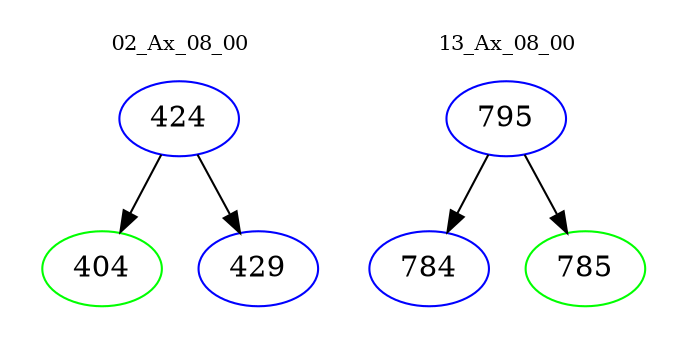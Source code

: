 digraph{
subgraph cluster_0 {
color = white
label = "02_Ax_08_00";
fontsize=10;
T0_424 [label="424", color="blue"]
T0_424 -> T0_404 [color="black"]
T0_404 [label="404", color="green"]
T0_424 -> T0_429 [color="black"]
T0_429 [label="429", color="blue"]
}
subgraph cluster_1 {
color = white
label = "13_Ax_08_00";
fontsize=10;
T1_795 [label="795", color="blue"]
T1_795 -> T1_784 [color="black"]
T1_784 [label="784", color="blue"]
T1_795 -> T1_785 [color="black"]
T1_785 [label="785", color="green"]
}
}
